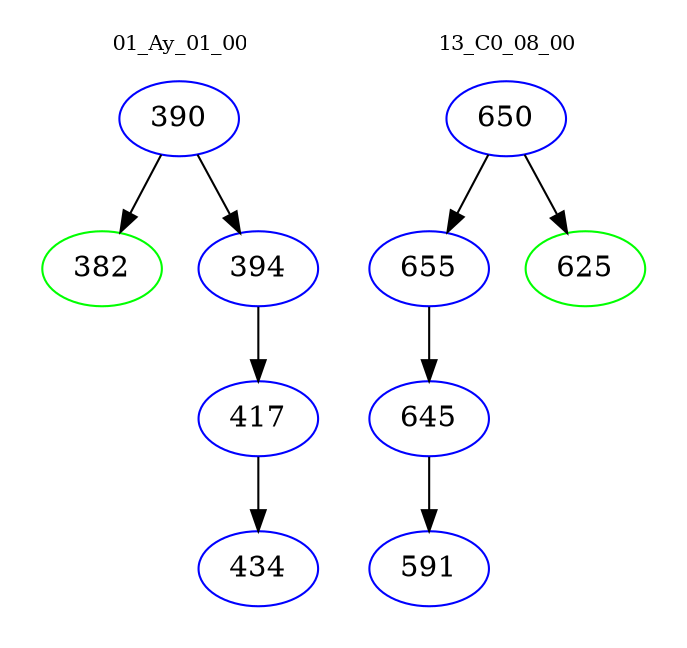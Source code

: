 digraph{
subgraph cluster_0 {
color = white
label = "01_Ay_01_00";
fontsize=10;
T0_390 [label="390", color="blue"]
T0_390 -> T0_382 [color="black"]
T0_382 [label="382", color="green"]
T0_390 -> T0_394 [color="black"]
T0_394 [label="394", color="blue"]
T0_394 -> T0_417 [color="black"]
T0_417 [label="417", color="blue"]
T0_417 -> T0_434 [color="black"]
T0_434 [label="434", color="blue"]
}
subgraph cluster_1 {
color = white
label = "13_C0_08_00";
fontsize=10;
T1_650 [label="650", color="blue"]
T1_650 -> T1_655 [color="black"]
T1_655 [label="655", color="blue"]
T1_655 -> T1_645 [color="black"]
T1_645 [label="645", color="blue"]
T1_645 -> T1_591 [color="black"]
T1_591 [label="591", color="blue"]
T1_650 -> T1_625 [color="black"]
T1_625 [label="625", color="green"]
}
}
